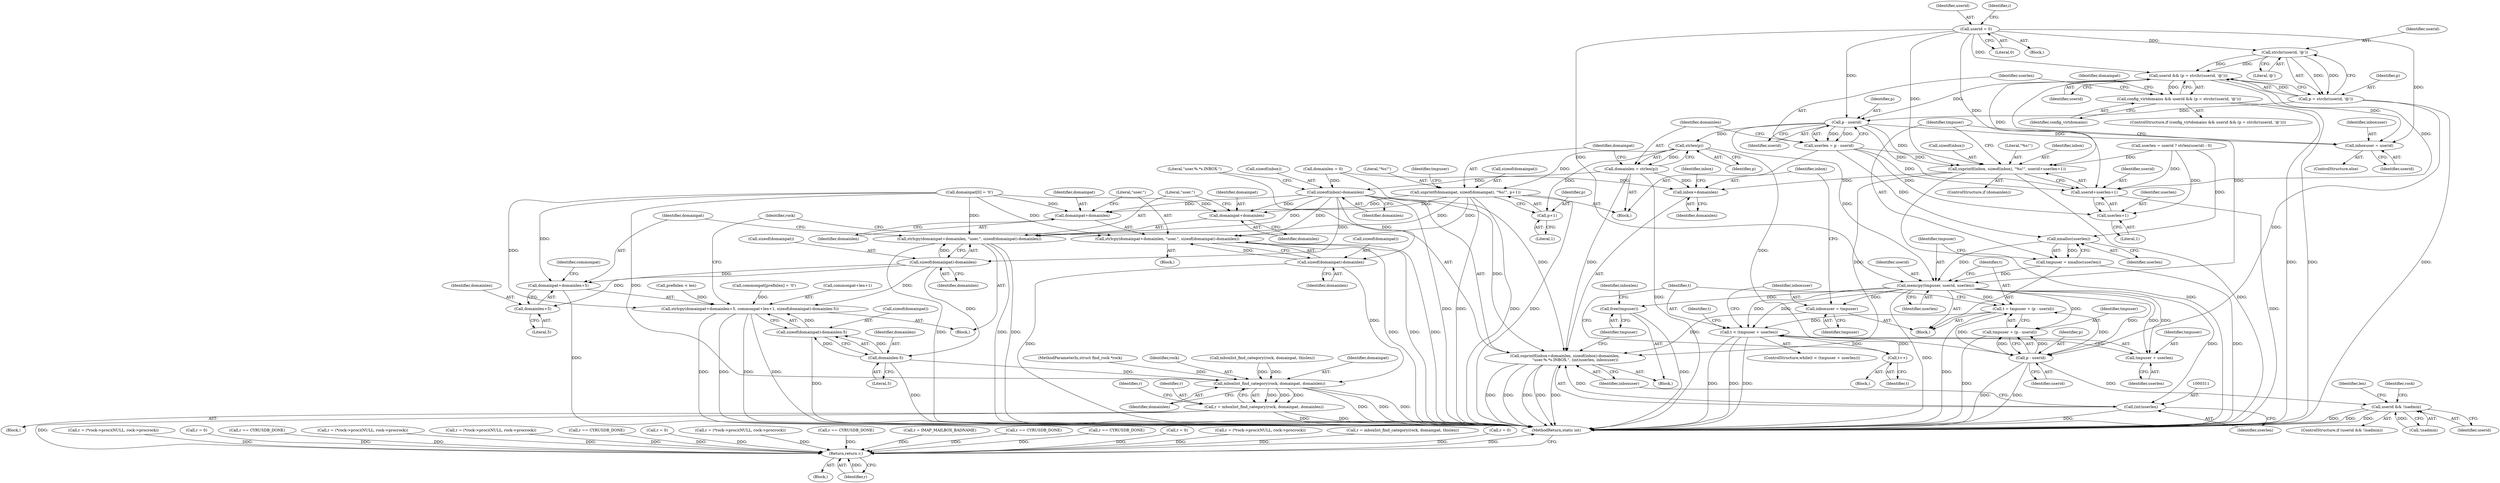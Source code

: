 digraph "0_cyrus-imapd_6bd33275368edfa71ae117de895488584678ac79@API" {
"1000214" [label="(Call,strchr(userid, '@'))"];
"1000186" [label="(Call,userid = 0)"];
"1000210" [label="(Call,userid && (p = strchr(userid, '@')))"];
"1000208" [label="(Call,config_virtdomains && userid && (p = strchr(userid, '@')))"];
"1000220" [label="(Call,p - userid)"];
"1000218" [label="(Call,userlen = p - userid)"];
"1000250" [label="(Call,snprintf(inbox, sizeof(inbox), \"%s!\", userid+userlen+1))"];
"1000301" [label="(Call,snprintf(inbox+domainlen, sizeof(inbox)-domainlen,\n                 \"user.%.*s.INBOX.\", (int)userlen, inboxuser))"];
"1000302" [label="(Call,inbox+domainlen)"];
"1000255" [label="(Call,userid+userlen+1)"];
"1000257" [label="(Call,userlen+1)"];
"1000267" [label="(Call,xmalloc(userlen))"];
"1000265" [label="(Call,tmpuser = xmalloc(userlen))"];
"1000269" [label="(Call,memcpy(tmpuser, userid, userlen))"];
"1000273" [label="(Call,t = tmpuser + (p - userid))"];
"1000281" [label="(Call,t < (tmpuser + userlen))"];
"1000296" [label="(Call,t++)"];
"1000275" [label="(Call,tmpuser + (p - userid))"];
"1000277" [label="(Call,p - userid)"];
"1000440" [label="(Call,userid && !isadmin)"];
"1000283" [label="(Call,tmpuser + userlen)"];
"1000298" [label="(Call,inboxuser = tmpuser)"];
"1000310" [label="(Call,(int)userlen)"];
"1000314" [label="(Call,free(tmpuser))"];
"1000225" [label="(Call,strlen(p))"];
"1000223" [label="(Call,domainlen = strlen(p))"];
"1000305" [label="(Call,sizeof(inbox)-domainlen)"];
"1000630" [label="(Call,strlcpy(domainpat+domainlen, \"user.\", sizeof(domainpat)-domainlen))"];
"1000631" [label="(Call,domainpat+domainlen)"];
"1000635" [label="(Call,sizeof(domainpat)-domainlen)"];
"1000724" [label="(Call,mboxlist_find_category(rock, domainpat, domainlen))"];
"1000722" [label="(Call,r = mboxlist_find_category(rock, domainpat, domainlen))"];
"1000770" [label="(Return,return r;)"];
"1000641" [label="(Call,strlcpy(domainpat+domainlen, \"user.\", sizeof(domainpat)-domainlen))"];
"1000642" [label="(Call,domainpat+domainlen)"];
"1000646" [label="(Call,sizeof(domainpat)-domainlen)"];
"1000650" [label="(Call,strlcpy(domainpat+domainlen+5, commonpat+len+1, sizeof(domainpat)-domainlen-5))"];
"1000651" [label="(Call,domainpat+domainlen+5)"];
"1000653" [label="(Call,domainlen+5)"];
"1000664" [label="(Call,domainlen-5)"];
"1000661" [label="(Call,sizeof(domainpat)-domainlen-5)"];
"1000227" [label="(Call,snprintf(domainpat, sizeof(domainpat), \"%s!\", p+1))"];
"1000232" [label="(Call,p+1)"];
"1000261" [label="(Call,inboxuser = userid)"];
"1000212" [label="(Call,p = strchr(userid, '@'))"];
"1000227" [label="(Call,snprintf(domainpat, sizeof(domainpat), \"%s!\", p+1))"];
"1000731" [label="(Call,r = (*rock->proc)(NULL, rock->procrock))"];
"1000307" [label="(Identifier,inbox)"];
"1000649" [label="(Identifier,domainlen)"];
"1000638" [label="(Identifier,domainlen)"];
"1000621" [label="(Identifier,len)"];
"1000129" [label="(MethodParameterIn,struct find_rock *rock)"];
"1000277" [label="(Call,p - userid)"];
"1000726" [label="(Identifier,domainpat)"];
"1000440" [label="(Call,userid && !isadmin)"];
"1000233" [label="(Identifier,p)"];
"1000254" [label="(Literal,\"%s!\")"];
"1000302" [label="(Call,inbox+domainlen)"];
"1000634" [label="(Literal,\"user.\")"];
"1000640" [label="(Block,)"];
"1000269" [label="(Call,memcpy(tmpuser, userid, userlen))"];
"1000300" [label="(Identifier,tmpuser)"];
"1000210" [label="(Call,userid && (p = strchr(userid, '@')))"];
"1000212" [label="(Call,p = strchr(userid, '@'))"];
"1000218" [label="(Call,userlen = p - userid)"];
"1000157" [label="(Call,domainlen = 0)"];
"1000223" [label="(Call,domainlen = strlen(p))"];
"1000296" [label="(Call,t++)"];
"1000541" [label="(Call,r = 0)"];
"1000727" [label="(Identifier,domainlen)"];
"1000272" [label="(Identifier,userlen)"];
"1000262" [label="(Identifier,inboxuser)"];
"1000255" [label="(Call,userid+userlen+1)"];
"1000186" [label="(Call,userid = 0)"];
"1000260" [label="(ControlStructure,else)"];
"1000297" [label="(Identifier,t)"];
"1000188" [label="(Literal,0)"];
"1000645" [label="(Literal,\"user.\")"];
"1000221" [label="(Identifier,p)"];
"1000187" [label="(Identifier,userid)"];
"1000723" [label="(Identifier,r)"];
"1000267" [label="(Call,xmalloc(userlen))"];
"1000636" [label="(Call,sizeof(domainpat))"];
"1000301" [label="(Call,snprintf(inbox+domainlen, sizeof(inbox)-domainlen,\n                 \"user.%.*s.INBOX.\", (int)userlen, inboxuser))"];
"1000647" [label="(Call,sizeof(domainpat))"];
"1000225" [label="(Call,strlen(p))"];
"1000538" [label="(Call,r == CYRUSDB_DONE)"];
"1000314" [label="(Call,free(tmpuser))"];
"1000722" [label="(Call,r = mboxlist_find_category(rock, domainpat, domainlen))"];
"1000215" [label="(Identifier,userid)"];
"1000251" [label="(Identifier,inbox)"];
"1000281" [label="(Call,t < (tmpuser + userlen))"];
"1000274" [label="(Identifier,t)"];
"1000217" [label="(Block,)"];
"1000635" [label="(Call,sizeof(domainpat)-domainlen)"];
"1000248" [label="(ControlStructure,if (domainlen))"];
"1000641" [label="(Call,strlcpy(domainpat+domainlen, \"user.\", sizeof(domainpat)-domainlen))"];
"1000234" [label="(Literal,1)"];
"1000629" [label="(Block,)"];
"1000261" [label="(Call,inboxuser = userid)"];
"1000214" [label="(Call,strchr(userid, '@'))"];
"1000258" [label="(Identifier,userlen)"];
"1000273" [label="(Call,t = tmpuser + (p - userid))"];
"1000268" [label="(Identifier,userlen)"];
"1000213" [label="(Identifier,p)"];
"1000643" [label="(Identifier,domainpat)"];
"1000306" [label="(Call,sizeof(inbox))"];
"1000666" [label="(Literal,5)"];
"1000224" [label="(Identifier,domainlen)"];
"1000662" [label="(Call,sizeof(domainpat))"];
"1000241" [label="(Block,)"];
"1000657" [label="(Identifier,commonpat)"];
"1000304" [label="(Identifier,domainlen)"];
"1000633" [label="(Identifier,domainlen)"];
"1000712" [label="(Call,r = (*rock->proc)(NULL, rock->procrock))"];
"1000548" [label="(Call,r = (*rock->proc)(NULL, rock->procrock))"];
"1000266" [label="(Identifier,tmpuser)"];
"1000270" [label="(Identifier,tmpuser)"];
"1000275" [label="(Call,tmpuser + (p - userid))"];
"1000228" [label="(Identifier,domainpat)"];
"1000626" [label="(Call,prefixlen < len)"];
"1000284" [label="(Identifier,tmpuser)"];
"1000161" [label="(Call,userlen = userid ? strlen(userid) : 0)"];
"1000610" [label="(Call,r == CYRUSDB_DONE)"];
"1000665" [label="(Identifier,domainlen)"];
"1000724" [label="(Call,mboxlist_find_category(rock, domainpat, domainlen))"];
"1000646" [label="(Call,sizeof(domainpat)-domainlen)"];
"1000286" [label="(Block,)"];
"1000654" [label="(Identifier,domainlen)"];
"1000613" [label="(Call,r = 0)"];
"1000222" [label="(Identifier,userid)"];
"1000772" [label="(MethodReturn,static int)"];
"1000299" [label="(Identifier,inboxuser)"];
"1000259" [label="(Literal,1)"];
"1000315" [label="(Identifier,tmpuser)"];
"1000236" [label="(Call,domainpat[0] = '\0')"];
"1000729" [label="(Identifier,r)"];
"1000280" [label="(ControlStructure,while(t < (tmpuser + userlen)))"];
"1000290" [label="(Identifier,t)"];
"1000309" [label="(Literal,\"user.%.*s.INBOX.\")"];
"1000447" [label="(Identifier,rock)"];
"1000682" [label="(Call,r = (*rock->proc)(NULL, rock->procrock))"];
"1000252" [label="(Call,sizeof(inbox))"];
"1000265" [label="(Call,tmpuser = xmalloc(userlen))"];
"1000283" [label="(Call,tmpuser + userlen)"];
"1000305" [label="(Call,sizeof(inbox)-domainlen)"];
"1000725" [label="(Identifier,rock)"];
"1000580" [label="(Call,r == CYRUSDB_DONE)"];
"1000303" [label="(Identifier,inbox)"];
"1000219" [label="(Identifier,userlen)"];
"1000706" [label="(Block,)"];
"1000669" [label="(Identifier,rock)"];
"1000229" [label="(Call,sizeof(domainpat))"];
"1000231" [label="(Literal,\"%s!\")"];
"1000257" [label="(Call,userlen+1)"];
"1000343" [label="(Call,r = IMAP_MAILBOX_BADNAME)"];
"1000245" [label="(Identifier,tmpuser)"];
"1000131" [label="(Block,)"];
"1000497" [label="(Call,r == CYRUSDB_DONE)"];
"1000278" [label="(Identifier,p)"];
"1000632" [label="(Identifier,domainpat)"];
"1000279" [label="(Identifier,userid)"];
"1000298" [label="(Call,inboxuser = tmpuser)"];
"1000256" [label="(Identifier,userid)"];
"1000271" [label="(Identifier,userid)"];
"1000226" [label="(Identifier,p)"];
"1000209" [label="(Identifier,config_virtdomains)"];
"1000439" [label="(ControlStructure,if (userid && !isadmin))"];
"1000285" [label="(Identifier,userlen)"];
"1000207" [label="(ControlStructure,if (config_virtdomains && userid && (p = strchr(userid, '@'))))"];
"1000642" [label="(Call,domainpat+domainlen)"];
"1000770" [label="(Return,return r;)"];
"1000185" [label="(Block,)"];
"1000631" [label="(Call,domainpat+domainlen)"];
"1000651" [label="(Call,domainpat+domainlen+5)"];
"1000312" [label="(Identifier,userlen)"];
"1000465" [label="(Call,r == CYRUSDB_DONE)"];
"1000403" [label="(Call,commonpat[prefixlen] = '\0')"];
"1000238" [label="(Identifier,domainpat)"];
"1000250" [label="(Call,snprintf(inbox, sizeof(inbox), \"%s!\", userid+userlen+1))"];
"1000308" [label="(Identifier,domainlen)"];
"1000656" [label="(Call,commonpat+len+1)"];
"1000211" [label="(Identifier,userid)"];
"1000500" [label="(Call,r = 0)"];
"1000652" [label="(Identifier,domainpat)"];
"1000664" [label="(Call,domainlen-5)"];
"1000208" [label="(Call,config_virtdomains && userid && (p = strchr(userid, '@')))"];
"1000317" [label="(Identifier,inboxlen)"];
"1000644" [label="(Identifier,domainlen)"];
"1000442" [label="(Call,!isadmin)"];
"1000276" [label="(Identifier,tmpuser)"];
"1000232" [label="(Call,p+1)"];
"1000506" [label="(Call,r = (*rock->proc)(NULL, rock->procrock))"];
"1000282" [label="(Identifier,t)"];
"1000216" [label="(Literal,'@')"];
"1000441" [label="(Identifier,userid)"];
"1000264" [label="(Block,)"];
"1000313" [label="(Identifier,inboxuser)"];
"1000655" [label="(Literal,5)"];
"1000310" [label="(Call,(int)userlen)"];
"1000191" [label="(Identifier,i)"];
"1000650" [label="(Call,strlcpy(domainpat+domainlen+5, commonpat+len+1, sizeof(domainpat)-domainlen-5))"];
"1000771" [label="(Identifier,r)"];
"1000661" [label="(Call,sizeof(domainpat)-domainlen-5)"];
"1000694" [label="(Call,mboxlist_find_category(rock, domainpat, thislen))"];
"1000692" [label="(Call,r = mboxlist_find_category(rock, domainpat, thislen))"];
"1000630" [label="(Call,strlcpy(domainpat+domainlen, \"user.\", sizeof(domainpat)-domainlen))"];
"1000468" [label="(Call,r = 0)"];
"1000263" [label="(Identifier,userid)"];
"1000220" [label="(Call,p - userid)"];
"1000653" [label="(Call,domainlen+5)"];
"1000214" -> "1000212"  [label="AST: "];
"1000214" -> "1000216"  [label="CFG: "];
"1000215" -> "1000214"  [label="AST: "];
"1000216" -> "1000214"  [label="AST: "];
"1000212" -> "1000214"  [label="CFG: "];
"1000214" -> "1000210"  [label="DDG: "];
"1000214" -> "1000210"  [label="DDG: "];
"1000214" -> "1000212"  [label="DDG: "];
"1000214" -> "1000212"  [label="DDG: "];
"1000186" -> "1000214"  [label="DDG: "];
"1000186" -> "1000185"  [label="AST: "];
"1000186" -> "1000188"  [label="CFG: "];
"1000187" -> "1000186"  [label="AST: "];
"1000188" -> "1000186"  [label="AST: "];
"1000191" -> "1000186"  [label="CFG: "];
"1000186" -> "1000210"  [label="DDG: "];
"1000186" -> "1000220"  [label="DDG: "];
"1000186" -> "1000250"  [label="DDG: "];
"1000186" -> "1000255"  [label="DDG: "];
"1000186" -> "1000261"  [label="DDG: "];
"1000186" -> "1000269"  [label="DDG: "];
"1000210" -> "1000208"  [label="AST: "];
"1000210" -> "1000211"  [label="CFG: "];
"1000210" -> "1000212"  [label="CFG: "];
"1000211" -> "1000210"  [label="AST: "];
"1000212" -> "1000210"  [label="AST: "];
"1000208" -> "1000210"  [label="CFG: "];
"1000210" -> "1000208"  [label="DDG: "];
"1000212" -> "1000210"  [label="DDG: "];
"1000210" -> "1000220"  [label="DDG: "];
"1000210" -> "1000250"  [label="DDG: "];
"1000210" -> "1000255"  [label="DDG: "];
"1000210" -> "1000261"  [label="DDG: "];
"1000210" -> "1000269"  [label="DDG: "];
"1000208" -> "1000207"  [label="AST: "];
"1000208" -> "1000209"  [label="CFG: "];
"1000209" -> "1000208"  [label="AST: "];
"1000219" -> "1000208"  [label="CFG: "];
"1000238" -> "1000208"  [label="CFG: "];
"1000208" -> "1000772"  [label="DDG: "];
"1000208" -> "1000772"  [label="DDG: "];
"1000220" -> "1000218"  [label="AST: "];
"1000220" -> "1000222"  [label="CFG: "];
"1000221" -> "1000220"  [label="AST: "];
"1000222" -> "1000220"  [label="AST: "];
"1000218" -> "1000220"  [label="CFG: "];
"1000220" -> "1000218"  [label="DDG: "];
"1000220" -> "1000218"  [label="DDG: "];
"1000212" -> "1000220"  [label="DDG: "];
"1000220" -> "1000225"  [label="DDG: "];
"1000220" -> "1000250"  [label="DDG: "];
"1000220" -> "1000255"  [label="DDG: "];
"1000220" -> "1000261"  [label="DDG: "];
"1000220" -> "1000269"  [label="DDG: "];
"1000218" -> "1000217"  [label="AST: "];
"1000219" -> "1000218"  [label="AST: "];
"1000224" -> "1000218"  [label="CFG: "];
"1000218" -> "1000250"  [label="DDG: "];
"1000218" -> "1000255"  [label="DDG: "];
"1000218" -> "1000257"  [label="DDG: "];
"1000218" -> "1000267"  [label="DDG: "];
"1000250" -> "1000248"  [label="AST: "];
"1000250" -> "1000255"  [label="CFG: "];
"1000251" -> "1000250"  [label="AST: "];
"1000252" -> "1000250"  [label="AST: "];
"1000254" -> "1000250"  [label="AST: "];
"1000255" -> "1000250"  [label="AST: "];
"1000266" -> "1000250"  [label="CFG: "];
"1000250" -> "1000772"  [label="DDG: "];
"1000250" -> "1000772"  [label="DDG: "];
"1000161" -> "1000250"  [label="DDG: "];
"1000250" -> "1000301"  [label="DDG: "];
"1000250" -> "1000302"  [label="DDG: "];
"1000301" -> "1000241"  [label="AST: "];
"1000301" -> "1000313"  [label="CFG: "];
"1000302" -> "1000301"  [label="AST: "];
"1000305" -> "1000301"  [label="AST: "];
"1000309" -> "1000301"  [label="AST: "];
"1000310" -> "1000301"  [label="AST: "];
"1000313" -> "1000301"  [label="AST: "];
"1000315" -> "1000301"  [label="CFG: "];
"1000301" -> "1000772"  [label="DDG: "];
"1000301" -> "1000772"  [label="DDG: "];
"1000301" -> "1000772"  [label="DDG: "];
"1000301" -> "1000772"  [label="DDG: "];
"1000301" -> "1000772"  [label="DDG: "];
"1000157" -> "1000301"  [label="DDG: "];
"1000223" -> "1000301"  [label="DDG: "];
"1000305" -> "1000301"  [label="DDG: "];
"1000310" -> "1000301"  [label="DDG: "];
"1000298" -> "1000301"  [label="DDG: "];
"1000302" -> "1000304"  [label="CFG: "];
"1000303" -> "1000302"  [label="AST: "];
"1000304" -> "1000302"  [label="AST: "];
"1000307" -> "1000302"  [label="CFG: "];
"1000157" -> "1000302"  [label="DDG: "];
"1000223" -> "1000302"  [label="DDG: "];
"1000255" -> "1000257"  [label="CFG: "];
"1000256" -> "1000255"  [label="AST: "];
"1000257" -> "1000255"  [label="AST: "];
"1000255" -> "1000772"  [label="DDG: "];
"1000161" -> "1000255"  [label="DDG: "];
"1000257" -> "1000259"  [label="CFG: "];
"1000258" -> "1000257"  [label="AST: "];
"1000259" -> "1000257"  [label="AST: "];
"1000161" -> "1000257"  [label="DDG: "];
"1000267" -> "1000265"  [label="AST: "];
"1000267" -> "1000268"  [label="CFG: "];
"1000268" -> "1000267"  [label="AST: "];
"1000265" -> "1000267"  [label="CFG: "];
"1000267" -> "1000265"  [label="DDG: "];
"1000161" -> "1000267"  [label="DDG: "];
"1000267" -> "1000269"  [label="DDG: "];
"1000265" -> "1000264"  [label="AST: "];
"1000266" -> "1000265"  [label="AST: "];
"1000270" -> "1000265"  [label="CFG: "];
"1000265" -> "1000772"  [label="DDG: "];
"1000265" -> "1000269"  [label="DDG: "];
"1000269" -> "1000264"  [label="AST: "];
"1000269" -> "1000272"  [label="CFG: "];
"1000270" -> "1000269"  [label="AST: "];
"1000271" -> "1000269"  [label="AST: "];
"1000272" -> "1000269"  [label="AST: "];
"1000274" -> "1000269"  [label="CFG: "];
"1000269" -> "1000772"  [label="DDG: "];
"1000269" -> "1000273"  [label="DDG: "];
"1000269" -> "1000275"  [label="DDG: "];
"1000269" -> "1000277"  [label="DDG: "];
"1000269" -> "1000281"  [label="DDG: "];
"1000269" -> "1000281"  [label="DDG: "];
"1000269" -> "1000283"  [label="DDG: "];
"1000269" -> "1000283"  [label="DDG: "];
"1000269" -> "1000298"  [label="DDG: "];
"1000269" -> "1000310"  [label="DDG: "];
"1000269" -> "1000314"  [label="DDG: "];
"1000273" -> "1000264"  [label="AST: "];
"1000273" -> "1000275"  [label="CFG: "];
"1000274" -> "1000273"  [label="AST: "];
"1000275" -> "1000273"  [label="AST: "];
"1000282" -> "1000273"  [label="CFG: "];
"1000273" -> "1000772"  [label="DDG: "];
"1000277" -> "1000273"  [label="DDG: "];
"1000277" -> "1000273"  [label="DDG: "];
"1000273" -> "1000281"  [label="DDG: "];
"1000281" -> "1000280"  [label="AST: "];
"1000281" -> "1000283"  [label="CFG: "];
"1000282" -> "1000281"  [label="AST: "];
"1000283" -> "1000281"  [label="AST: "];
"1000290" -> "1000281"  [label="CFG: "];
"1000299" -> "1000281"  [label="CFG: "];
"1000281" -> "1000772"  [label="DDG: "];
"1000281" -> "1000772"  [label="DDG: "];
"1000281" -> "1000772"  [label="DDG: "];
"1000296" -> "1000281"  [label="DDG: "];
"1000281" -> "1000296"  [label="DDG: "];
"1000296" -> "1000286"  [label="AST: "];
"1000296" -> "1000297"  [label="CFG: "];
"1000297" -> "1000296"  [label="AST: "];
"1000282" -> "1000296"  [label="CFG: "];
"1000275" -> "1000277"  [label="CFG: "];
"1000276" -> "1000275"  [label="AST: "];
"1000277" -> "1000275"  [label="AST: "];
"1000275" -> "1000772"  [label="DDG: "];
"1000277" -> "1000275"  [label="DDG: "];
"1000277" -> "1000275"  [label="DDG: "];
"1000277" -> "1000279"  [label="CFG: "];
"1000278" -> "1000277"  [label="AST: "];
"1000279" -> "1000277"  [label="AST: "];
"1000277" -> "1000772"  [label="DDG: "];
"1000277" -> "1000772"  [label="DDG: "];
"1000212" -> "1000277"  [label="DDG: "];
"1000225" -> "1000277"  [label="DDG: "];
"1000277" -> "1000440"  [label="DDG: "];
"1000440" -> "1000439"  [label="AST: "];
"1000440" -> "1000441"  [label="CFG: "];
"1000440" -> "1000442"  [label="CFG: "];
"1000441" -> "1000440"  [label="AST: "];
"1000442" -> "1000440"  [label="AST: "];
"1000447" -> "1000440"  [label="CFG: "];
"1000621" -> "1000440"  [label="CFG: "];
"1000440" -> "1000772"  [label="DDG: "];
"1000440" -> "1000772"  [label="DDG: "];
"1000440" -> "1000772"  [label="DDG: "];
"1000442" -> "1000440"  [label="DDG: "];
"1000283" -> "1000285"  [label="CFG: "];
"1000284" -> "1000283"  [label="AST: "];
"1000285" -> "1000283"  [label="AST: "];
"1000298" -> "1000264"  [label="AST: "];
"1000298" -> "1000300"  [label="CFG: "];
"1000299" -> "1000298"  [label="AST: "];
"1000300" -> "1000298"  [label="AST: "];
"1000303" -> "1000298"  [label="CFG: "];
"1000310" -> "1000312"  [label="CFG: "];
"1000311" -> "1000310"  [label="AST: "];
"1000312" -> "1000310"  [label="AST: "];
"1000313" -> "1000310"  [label="CFG: "];
"1000310" -> "1000772"  [label="DDG: "];
"1000314" -> "1000241"  [label="AST: "];
"1000314" -> "1000315"  [label="CFG: "];
"1000315" -> "1000314"  [label="AST: "];
"1000317" -> "1000314"  [label="CFG: "];
"1000314" -> "1000772"  [label="DDG: "];
"1000225" -> "1000223"  [label="AST: "];
"1000225" -> "1000226"  [label="CFG: "];
"1000226" -> "1000225"  [label="AST: "];
"1000223" -> "1000225"  [label="CFG: "];
"1000225" -> "1000223"  [label="DDG: "];
"1000225" -> "1000227"  [label="DDG: "];
"1000225" -> "1000232"  [label="DDG: "];
"1000223" -> "1000217"  [label="AST: "];
"1000224" -> "1000223"  [label="AST: "];
"1000228" -> "1000223"  [label="CFG: "];
"1000223" -> "1000772"  [label="DDG: "];
"1000223" -> "1000305"  [label="DDG: "];
"1000305" -> "1000308"  [label="CFG: "];
"1000306" -> "1000305"  [label="AST: "];
"1000308" -> "1000305"  [label="AST: "];
"1000309" -> "1000305"  [label="CFG: "];
"1000305" -> "1000772"  [label="DDG: "];
"1000157" -> "1000305"  [label="DDG: "];
"1000305" -> "1000630"  [label="DDG: "];
"1000305" -> "1000631"  [label="DDG: "];
"1000305" -> "1000635"  [label="DDG: "];
"1000305" -> "1000641"  [label="DDG: "];
"1000305" -> "1000642"  [label="DDG: "];
"1000305" -> "1000646"  [label="DDG: "];
"1000630" -> "1000629"  [label="AST: "];
"1000630" -> "1000635"  [label="CFG: "];
"1000631" -> "1000630"  [label="AST: "];
"1000634" -> "1000630"  [label="AST: "];
"1000635" -> "1000630"  [label="AST: "];
"1000669" -> "1000630"  [label="CFG: "];
"1000630" -> "1000772"  [label="DDG: "];
"1000630" -> "1000772"  [label="DDG: "];
"1000630" -> "1000772"  [label="DDG: "];
"1000236" -> "1000630"  [label="DDG: "];
"1000227" -> "1000630"  [label="DDG: "];
"1000635" -> "1000630"  [label="DDG: "];
"1000631" -> "1000633"  [label="CFG: "];
"1000632" -> "1000631"  [label="AST: "];
"1000633" -> "1000631"  [label="AST: "];
"1000634" -> "1000631"  [label="CFG: "];
"1000236" -> "1000631"  [label="DDG: "];
"1000227" -> "1000631"  [label="DDG: "];
"1000635" -> "1000638"  [label="CFG: "];
"1000636" -> "1000635"  [label="AST: "];
"1000638" -> "1000635"  [label="AST: "];
"1000635" -> "1000772"  [label="DDG: "];
"1000635" -> "1000724"  [label="DDG: "];
"1000724" -> "1000722"  [label="AST: "];
"1000724" -> "1000727"  [label="CFG: "];
"1000725" -> "1000724"  [label="AST: "];
"1000726" -> "1000724"  [label="AST: "];
"1000727" -> "1000724"  [label="AST: "];
"1000722" -> "1000724"  [label="CFG: "];
"1000724" -> "1000772"  [label="DDG: "];
"1000724" -> "1000772"  [label="DDG: "];
"1000724" -> "1000772"  [label="DDG: "];
"1000724" -> "1000722"  [label="DDG: "];
"1000724" -> "1000722"  [label="DDG: "];
"1000724" -> "1000722"  [label="DDG: "];
"1000694" -> "1000724"  [label="DDG: "];
"1000694" -> "1000724"  [label="DDG: "];
"1000129" -> "1000724"  [label="DDG: "];
"1000236" -> "1000724"  [label="DDG: "];
"1000664" -> "1000724"  [label="DDG: "];
"1000722" -> "1000706"  [label="AST: "];
"1000723" -> "1000722"  [label="AST: "];
"1000729" -> "1000722"  [label="CFG: "];
"1000722" -> "1000772"  [label="DDG: "];
"1000722" -> "1000772"  [label="DDG: "];
"1000722" -> "1000770"  [label="DDG: "];
"1000770" -> "1000131"  [label="AST: "];
"1000770" -> "1000771"  [label="CFG: "];
"1000771" -> "1000770"  [label="AST: "];
"1000772" -> "1000770"  [label="CFG: "];
"1000770" -> "1000772"  [label="DDG: "];
"1000771" -> "1000770"  [label="DDG: "];
"1000613" -> "1000770"  [label="DDG: "];
"1000692" -> "1000770"  [label="DDG: "];
"1000343" -> "1000770"  [label="DDG: "];
"1000497" -> "1000770"  [label="DDG: "];
"1000610" -> "1000770"  [label="DDG: "];
"1000468" -> "1000770"  [label="DDG: "];
"1000580" -> "1000770"  [label="DDG: "];
"1000538" -> "1000770"  [label="DDG: "];
"1000548" -> "1000770"  [label="DDG: "];
"1000465" -> "1000770"  [label="DDG: "];
"1000506" -> "1000770"  [label="DDG: "];
"1000682" -> "1000770"  [label="DDG: "];
"1000541" -> "1000770"  [label="DDG: "];
"1000500" -> "1000770"  [label="DDG: "];
"1000712" -> "1000770"  [label="DDG: "];
"1000731" -> "1000770"  [label="DDG: "];
"1000641" -> "1000640"  [label="AST: "];
"1000641" -> "1000646"  [label="CFG: "];
"1000642" -> "1000641"  [label="AST: "];
"1000645" -> "1000641"  [label="AST: "];
"1000646" -> "1000641"  [label="AST: "];
"1000652" -> "1000641"  [label="CFG: "];
"1000641" -> "1000772"  [label="DDG: "];
"1000641" -> "1000772"  [label="DDG: "];
"1000641" -> "1000772"  [label="DDG: "];
"1000236" -> "1000641"  [label="DDG: "];
"1000227" -> "1000641"  [label="DDG: "];
"1000646" -> "1000641"  [label="DDG: "];
"1000642" -> "1000644"  [label="CFG: "];
"1000643" -> "1000642"  [label="AST: "];
"1000644" -> "1000642"  [label="AST: "];
"1000645" -> "1000642"  [label="CFG: "];
"1000236" -> "1000642"  [label="DDG: "];
"1000227" -> "1000642"  [label="DDG: "];
"1000646" -> "1000649"  [label="CFG: "];
"1000647" -> "1000646"  [label="AST: "];
"1000649" -> "1000646"  [label="AST: "];
"1000646" -> "1000650"  [label="DDG: "];
"1000646" -> "1000651"  [label="DDG: "];
"1000646" -> "1000653"  [label="DDG: "];
"1000646" -> "1000664"  [label="DDG: "];
"1000650" -> "1000640"  [label="AST: "];
"1000650" -> "1000661"  [label="CFG: "];
"1000651" -> "1000650"  [label="AST: "];
"1000656" -> "1000650"  [label="AST: "];
"1000661" -> "1000650"  [label="AST: "];
"1000669" -> "1000650"  [label="CFG: "];
"1000650" -> "1000772"  [label="DDG: "];
"1000650" -> "1000772"  [label="DDG: "];
"1000650" -> "1000772"  [label="DDG: "];
"1000650" -> "1000772"  [label="DDG: "];
"1000236" -> "1000650"  [label="DDG: "];
"1000403" -> "1000650"  [label="DDG: "];
"1000626" -> "1000650"  [label="DDG: "];
"1000661" -> "1000650"  [label="DDG: "];
"1000651" -> "1000653"  [label="CFG: "];
"1000652" -> "1000651"  [label="AST: "];
"1000653" -> "1000651"  [label="AST: "];
"1000657" -> "1000651"  [label="CFG: "];
"1000651" -> "1000772"  [label="DDG: "];
"1000236" -> "1000651"  [label="DDG: "];
"1000653" -> "1000655"  [label="CFG: "];
"1000654" -> "1000653"  [label="AST: "];
"1000655" -> "1000653"  [label="AST: "];
"1000664" -> "1000661"  [label="AST: "];
"1000664" -> "1000666"  [label="CFG: "];
"1000665" -> "1000664"  [label="AST: "];
"1000666" -> "1000664"  [label="AST: "];
"1000661" -> "1000664"  [label="CFG: "];
"1000664" -> "1000772"  [label="DDG: "];
"1000664" -> "1000661"  [label="DDG: "];
"1000664" -> "1000661"  [label="DDG: "];
"1000662" -> "1000661"  [label="AST: "];
"1000661" -> "1000772"  [label="DDG: "];
"1000227" -> "1000217"  [label="AST: "];
"1000227" -> "1000232"  [label="CFG: "];
"1000228" -> "1000227"  [label="AST: "];
"1000229" -> "1000227"  [label="AST: "];
"1000231" -> "1000227"  [label="AST: "];
"1000232" -> "1000227"  [label="AST: "];
"1000245" -> "1000227"  [label="CFG: "];
"1000227" -> "1000772"  [label="DDG: "];
"1000227" -> "1000772"  [label="DDG: "];
"1000227" -> "1000772"  [label="DDG: "];
"1000232" -> "1000234"  [label="CFG: "];
"1000233" -> "1000232"  [label="AST: "];
"1000234" -> "1000232"  [label="AST: "];
"1000261" -> "1000260"  [label="AST: "];
"1000261" -> "1000263"  [label="CFG: "];
"1000262" -> "1000261"  [label="AST: "];
"1000263" -> "1000261"  [label="AST: "];
"1000266" -> "1000261"  [label="CFG: "];
"1000213" -> "1000212"  [label="AST: "];
"1000212" -> "1000772"  [label="DDG: "];
}
